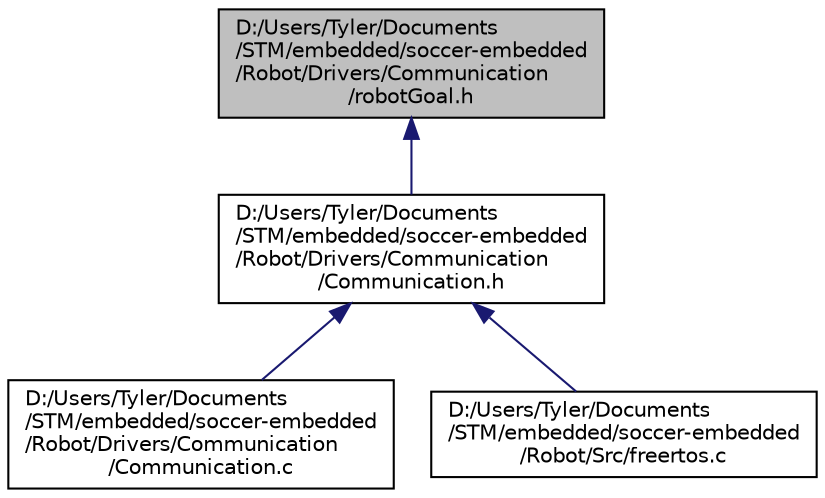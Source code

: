 digraph "D:/Users/Tyler/Documents/STM/embedded/soccer-embedded/Robot/Drivers/Communication/robotGoal.h"
{
  edge [fontname="Helvetica",fontsize="10",labelfontname="Helvetica",labelfontsize="10"];
  node [fontname="Helvetica",fontsize="10",shape=record];
  Node1 [label="D:/Users/Tyler/Documents\l/STM/embedded/soccer-embedded\l/Robot/Drivers/Communication\l/robotGoal.h",height=0.2,width=0.4,color="black", fillcolor="grey75", style="filled", fontcolor="black"];
  Node1 -> Node2 [dir="back",color="midnightblue",fontsize="10",style="solid",fontname="Helvetica"];
  Node2 [label="D:/Users/Tyler/Documents\l/STM/embedded/soccer-embedded\l/Robot/Drivers/Communication\l/Communication.h",height=0.2,width=0.4,color="black", fillcolor="white", style="filled",URL="$_communication_8h.html",tooltip="Header for top-level communication module. "];
  Node2 -> Node3 [dir="back",color="midnightblue",fontsize="10",style="solid",fontname="Helvetica"];
  Node3 [label="D:/Users/Tyler/Documents\l/STM/embedded/soccer-embedded\l/Robot/Drivers/Communication\l/Communication.c",height=0.2,width=0.4,color="black", fillcolor="white", style="filled",URL="$_communication_8c.html",tooltip="Top-level communcation module. "];
  Node2 -> Node4 [dir="back",color="midnightblue",fontsize="10",style="solid",fontname="Helvetica"];
  Node4 [label="D:/Users/Tyler/Documents\l/STM/embedded/soccer-embedded\l/Robot/Src/freertos.c",height=0.2,width=0.4,color="black", fillcolor="white", style="filled",URL="$freertos_8c.html",tooltip="Code for freertos application. "];
}
